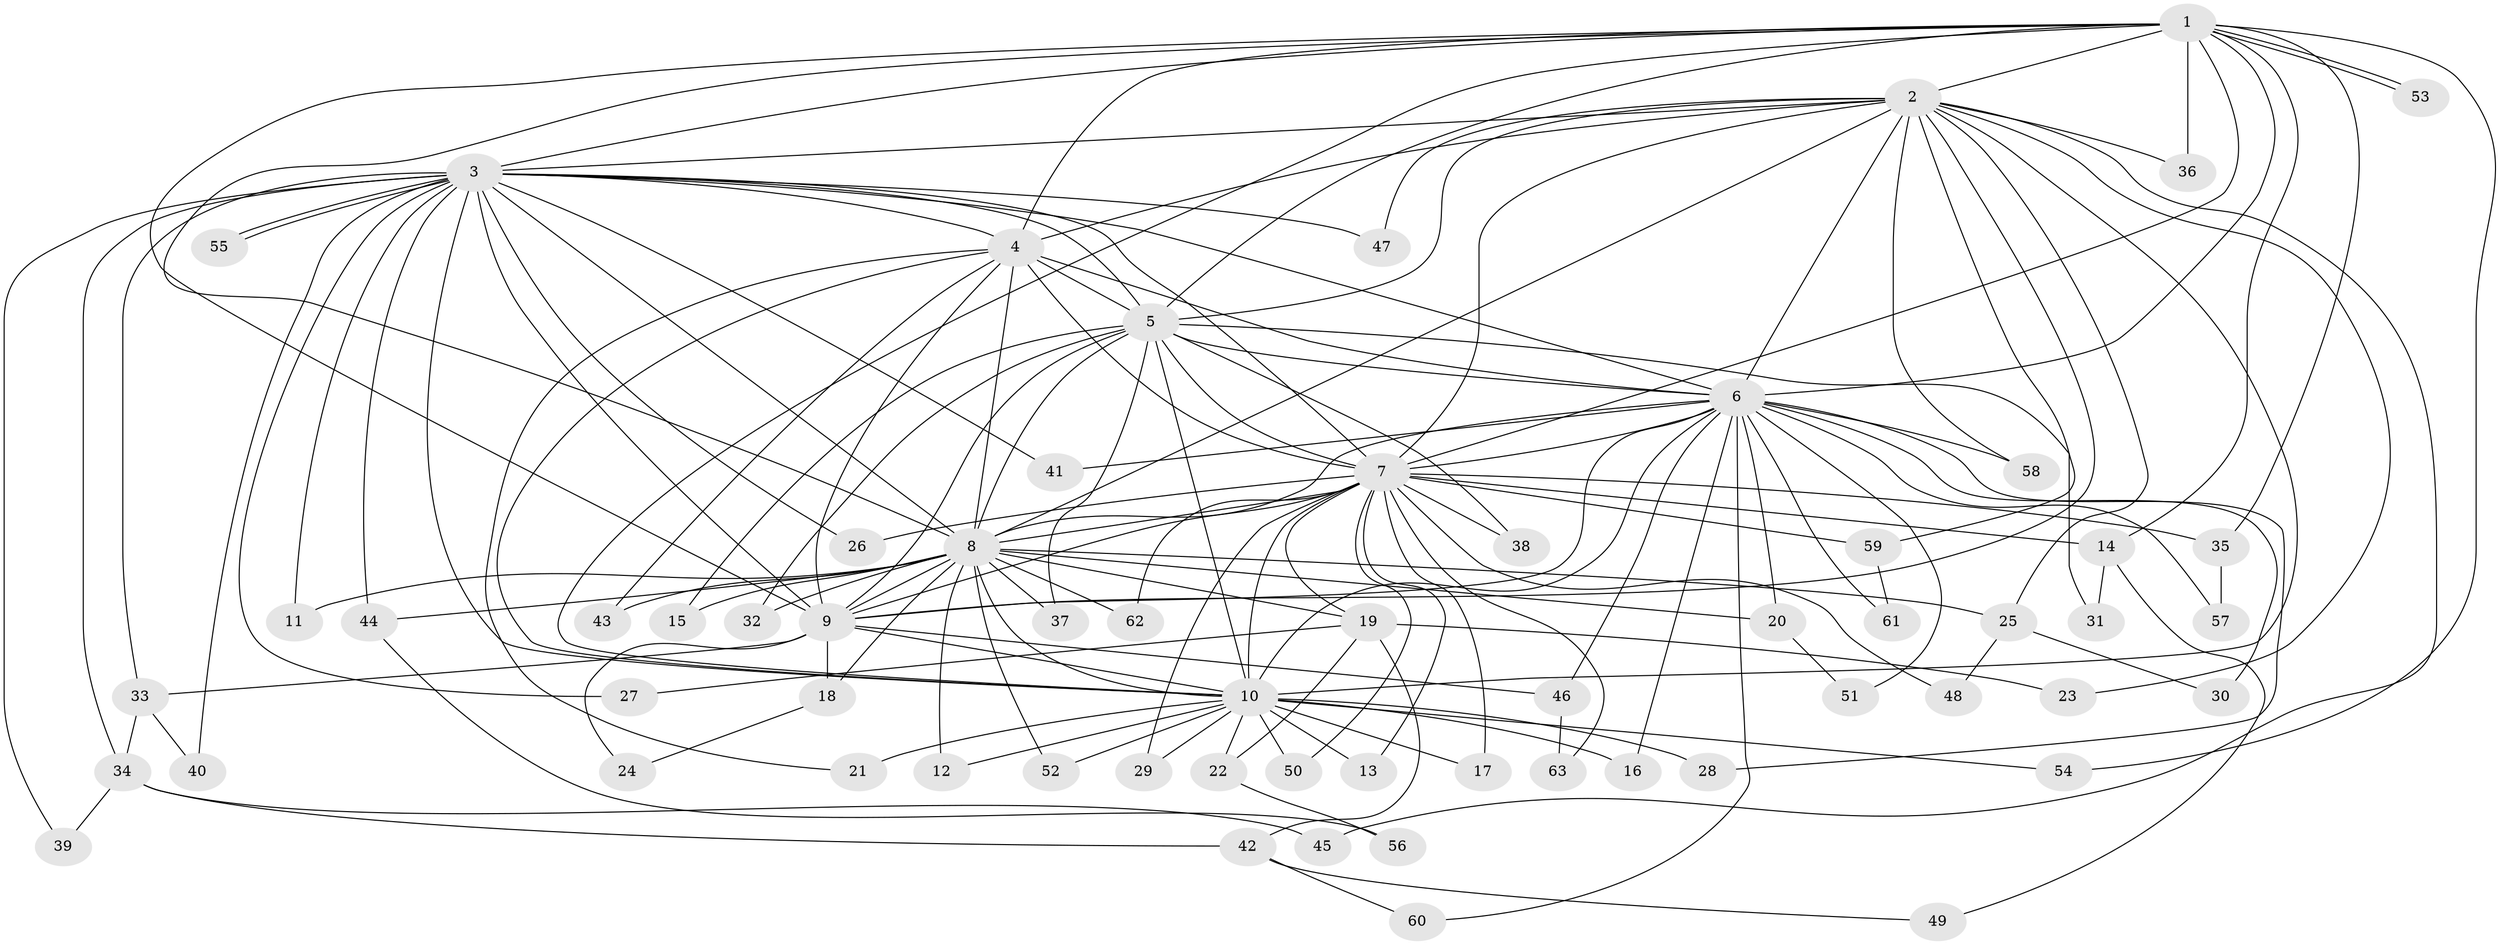 // coarse degree distribution, {12: 0.043478260869565216, 14: 0.021739130434782608, 27: 0.021739130434782608, 9: 0.021739130434782608, 18: 0.021739130434782608, 19: 0.021739130434782608, 11: 0.021739130434782608, 17: 0.021739130434782608, 1: 0.043478260869565216, 2: 0.5434782608695652, 4: 0.06521739130434782, 6: 0.043478260869565216, 3: 0.10869565217391304}
// Generated by graph-tools (version 1.1) at 2025/23/03/03/25 07:23:46]
// undirected, 63 vertices, 151 edges
graph export_dot {
graph [start="1"]
  node [color=gray90,style=filled];
  1;
  2;
  3;
  4;
  5;
  6;
  7;
  8;
  9;
  10;
  11;
  12;
  13;
  14;
  15;
  16;
  17;
  18;
  19;
  20;
  21;
  22;
  23;
  24;
  25;
  26;
  27;
  28;
  29;
  30;
  31;
  32;
  33;
  34;
  35;
  36;
  37;
  38;
  39;
  40;
  41;
  42;
  43;
  44;
  45;
  46;
  47;
  48;
  49;
  50;
  51;
  52;
  53;
  54;
  55;
  56;
  57;
  58;
  59;
  60;
  61;
  62;
  63;
  1 -- 2;
  1 -- 3;
  1 -- 4;
  1 -- 5;
  1 -- 6;
  1 -- 7;
  1 -- 8;
  1 -- 9;
  1 -- 10;
  1 -- 14;
  1 -- 35;
  1 -- 36;
  1 -- 53;
  1 -- 53;
  1 -- 54;
  2 -- 3;
  2 -- 4;
  2 -- 5;
  2 -- 6;
  2 -- 7;
  2 -- 8;
  2 -- 9;
  2 -- 10;
  2 -- 23;
  2 -- 25;
  2 -- 36;
  2 -- 45;
  2 -- 47;
  2 -- 58;
  2 -- 59;
  3 -- 4;
  3 -- 5;
  3 -- 6;
  3 -- 7;
  3 -- 8;
  3 -- 9;
  3 -- 10;
  3 -- 11;
  3 -- 26;
  3 -- 27;
  3 -- 33;
  3 -- 34;
  3 -- 39;
  3 -- 40;
  3 -- 41;
  3 -- 44;
  3 -- 47;
  3 -- 55;
  3 -- 55;
  4 -- 5;
  4 -- 6;
  4 -- 7;
  4 -- 8;
  4 -- 9;
  4 -- 10;
  4 -- 21;
  4 -- 43;
  5 -- 6;
  5 -- 7;
  5 -- 8;
  5 -- 9;
  5 -- 10;
  5 -- 15;
  5 -- 31;
  5 -- 32;
  5 -- 37;
  5 -- 38;
  6 -- 7;
  6 -- 8;
  6 -- 9;
  6 -- 10;
  6 -- 16;
  6 -- 20;
  6 -- 28;
  6 -- 30;
  6 -- 41;
  6 -- 46;
  6 -- 51;
  6 -- 57;
  6 -- 58;
  6 -- 60;
  6 -- 61;
  7 -- 8;
  7 -- 9;
  7 -- 10;
  7 -- 13;
  7 -- 14;
  7 -- 17;
  7 -- 19;
  7 -- 26;
  7 -- 29;
  7 -- 35;
  7 -- 38;
  7 -- 48;
  7 -- 50;
  7 -- 59;
  7 -- 62;
  7 -- 63;
  8 -- 9;
  8 -- 10;
  8 -- 11;
  8 -- 12;
  8 -- 15;
  8 -- 18;
  8 -- 19;
  8 -- 20;
  8 -- 25;
  8 -- 32;
  8 -- 37;
  8 -- 43;
  8 -- 44;
  8 -- 52;
  8 -- 62;
  9 -- 10;
  9 -- 18;
  9 -- 24;
  9 -- 33;
  9 -- 46;
  10 -- 12;
  10 -- 13;
  10 -- 16;
  10 -- 17;
  10 -- 21;
  10 -- 22;
  10 -- 28;
  10 -- 29;
  10 -- 50;
  10 -- 52;
  10 -- 54;
  14 -- 31;
  14 -- 49;
  18 -- 24;
  19 -- 22;
  19 -- 23;
  19 -- 27;
  19 -- 42;
  20 -- 51;
  22 -- 56;
  25 -- 30;
  25 -- 48;
  33 -- 34;
  33 -- 40;
  34 -- 39;
  34 -- 42;
  34 -- 45;
  35 -- 57;
  42 -- 49;
  42 -- 60;
  44 -- 56;
  46 -- 63;
  59 -- 61;
}
